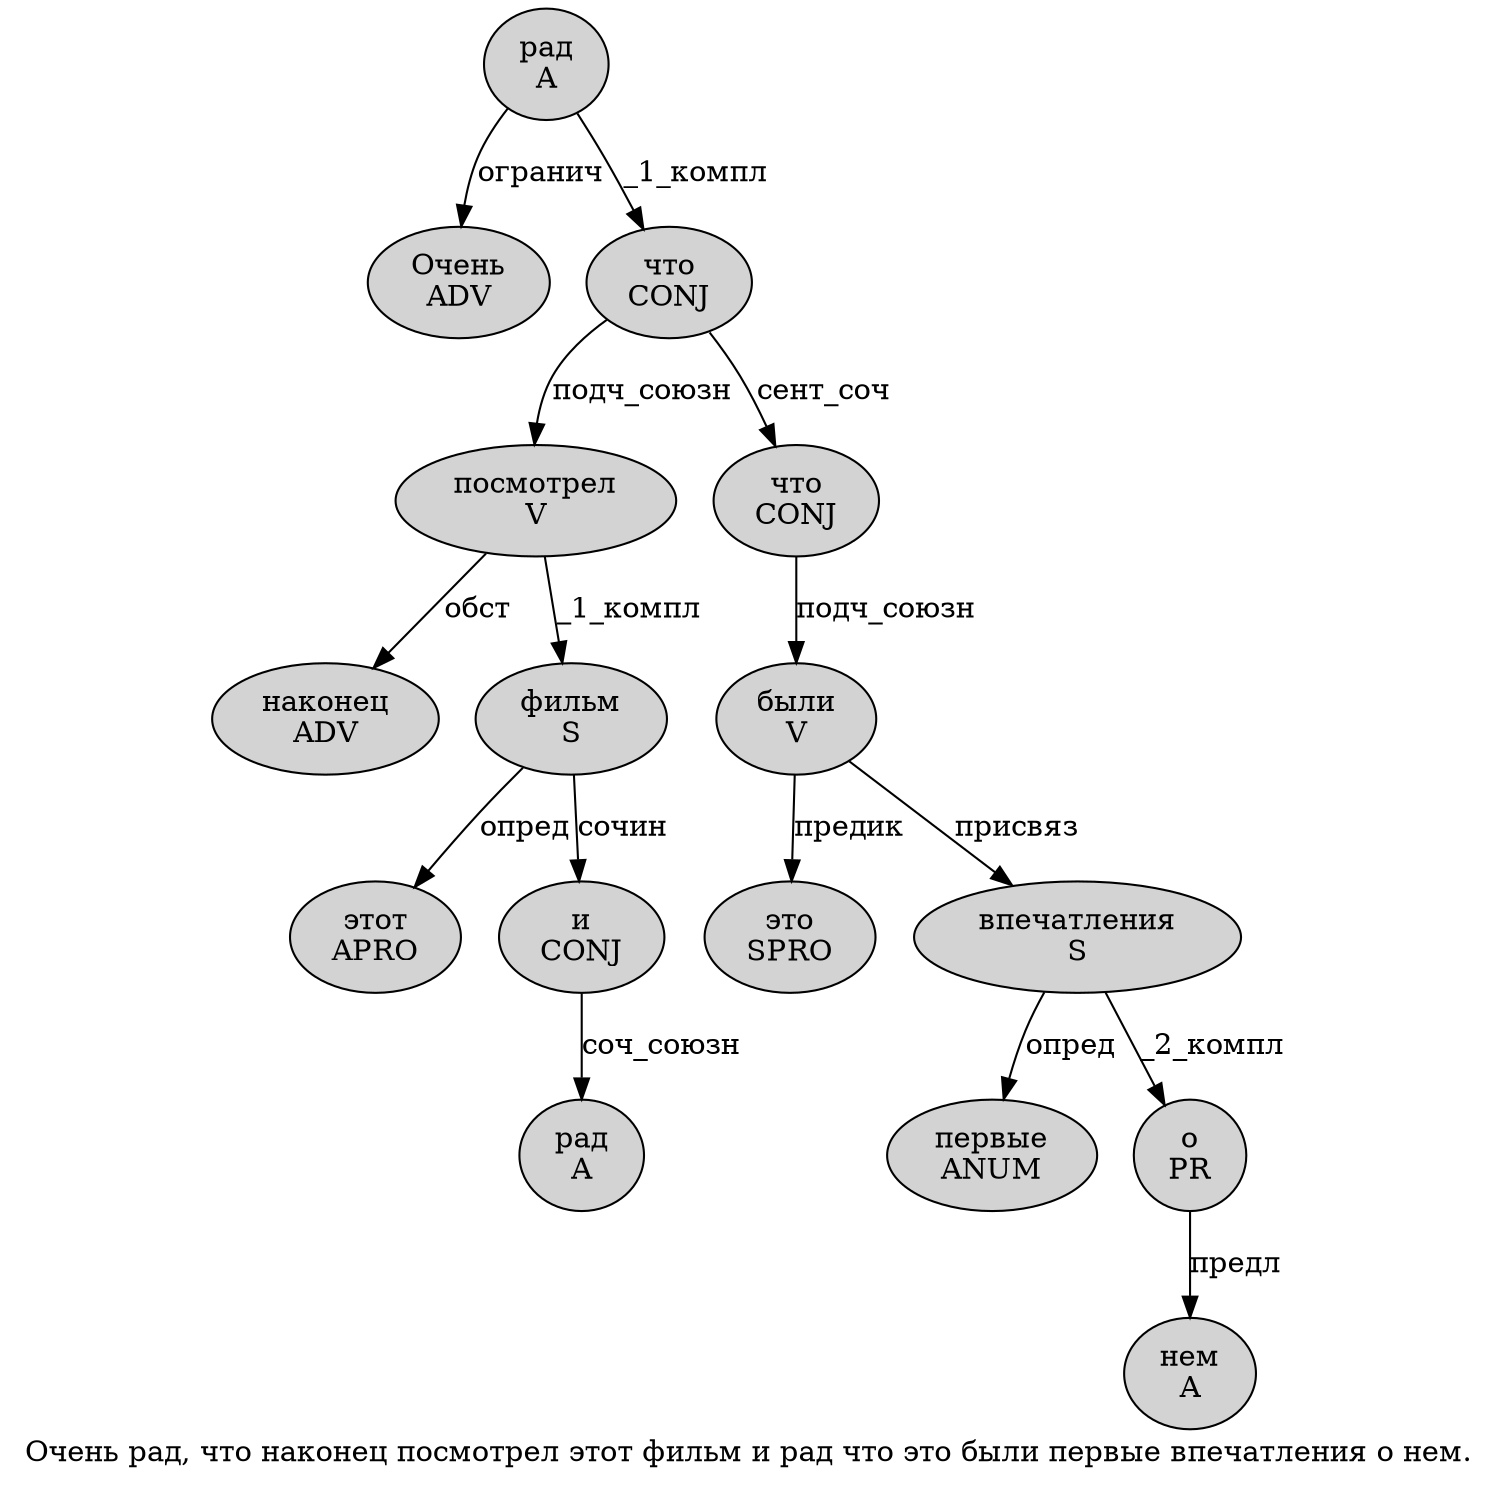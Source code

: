 digraph SENTENCE_908 {
	graph [label="Очень рад, что наконец посмотрел этот фильм и рад что это были первые впечатления о нем."]
	node [style=filled]
		0 [label="Очень
ADV" color="" fillcolor=lightgray penwidth=1 shape=ellipse]
		1 [label="рад
A" color="" fillcolor=lightgray penwidth=1 shape=ellipse]
		3 [label="что
CONJ" color="" fillcolor=lightgray penwidth=1 shape=ellipse]
		4 [label="наконец
ADV" color="" fillcolor=lightgray penwidth=1 shape=ellipse]
		5 [label="посмотрел
V" color="" fillcolor=lightgray penwidth=1 shape=ellipse]
		6 [label="этот
APRO" color="" fillcolor=lightgray penwidth=1 shape=ellipse]
		7 [label="фильм
S" color="" fillcolor=lightgray penwidth=1 shape=ellipse]
		8 [label="и
CONJ" color="" fillcolor=lightgray penwidth=1 shape=ellipse]
		9 [label="рад
A" color="" fillcolor=lightgray penwidth=1 shape=ellipse]
		10 [label="что
CONJ" color="" fillcolor=lightgray penwidth=1 shape=ellipse]
		11 [label="это
SPRO" color="" fillcolor=lightgray penwidth=1 shape=ellipse]
		12 [label="были
V" color="" fillcolor=lightgray penwidth=1 shape=ellipse]
		13 [label="первые
ANUM" color="" fillcolor=lightgray penwidth=1 shape=ellipse]
		14 [label="впечатления
S" color="" fillcolor=lightgray penwidth=1 shape=ellipse]
		15 [label="о
PR" color="" fillcolor=lightgray penwidth=1 shape=ellipse]
		16 [label="нем
A" color="" fillcolor=lightgray penwidth=1 shape=ellipse]
			8 -> 9 [label="соч_союзн"]
			15 -> 16 [label="предл"]
			10 -> 12 [label="подч_союзн"]
			5 -> 4 [label="обст"]
			5 -> 7 [label="_1_компл"]
			12 -> 11 [label="предик"]
			12 -> 14 [label="присвяз"]
			1 -> 0 [label="огранич"]
			1 -> 3 [label="_1_компл"]
			14 -> 13 [label="опред"]
			14 -> 15 [label="_2_компл"]
			7 -> 6 [label="опред"]
			7 -> 8 [label="сочин"]
			3 -> 5 [label="подч_союзн"]
			3 -> 10 [label="сент_соч"]
}